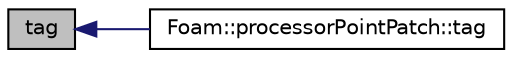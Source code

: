 digraph "tag"
{
  bgcolor="transparent";
  edge [fontname="Helvetica",fontsize="10",labelfontname="Helvetica",labelfontsize="10"];
  node [fontname="Helvetica",fontsize="10",shape=record];
  rankdir="LR";
  Node1154 [label="tag",height=0.2,width=0.4,color="black", fillcolor="grey75", style="filled", fontcolor="black"];
  Node1154 -> Node1155 [dir="back",color="midnightblue",fontsize="10",style="solid",fontname="Helvetica"];
  Node1155 [label="Foam::processorPointPatch::tag",height=0.2,width=0.4,color="black",URL="$a28445.html#ab77cf0d97112cd354f329ffb9bcba997",tooltip="Return message tag to use for communication. "];
}
